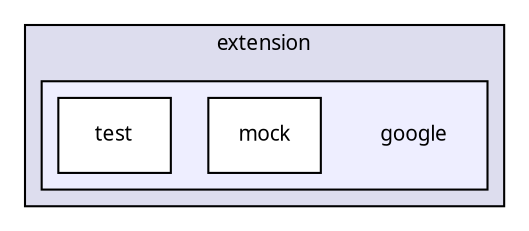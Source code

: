 digraph "Solution/Solution/Alicorn/include/alicorn/extension/google" {
  compound=true
  node [ fontsize="10", fontname="Verdana"];
  edge [ labelfontsize="10", labelfontname="Verdana"];
  subgraph clusterdir_c8af8c1795fb375da0dcf926b8c75dc1 {
    graph [ bgcolor="#ddddee", pencolor="black", label="extension" fontname="Verdana", fontsize="10", URL="dir_c8af8c1795fb375da0dcf926b8c75dc1.html"]
  subgraph clusterdir_fe91a9db9bec062be43067507b9874b7 {
    graph [ bgcolor="#eeeeff", pencolor="black", label="" URL="dir_fe91a9db9bec062be43067507b9874b7.html"];
    dir_fe91a9db9bec062be43067507b9874b7 [shape=plaintext label="google"];
    dir_b76813b6b8f844fbc4a229117d906642 [shape=box label="mock" color="black" fillcolor="white" style="filled" URL="dir_b76813b6b8f844fbc4a229117d906642.html"];
    dir_cd28b3db8ca37e9e554126b1bb68e295 [shape=box label="test" color="black" fillcolor="white" style="filled" URL="dir_cd28b3db8ca37e9e554126b1bb68e295.html"];
  }
  }
}
